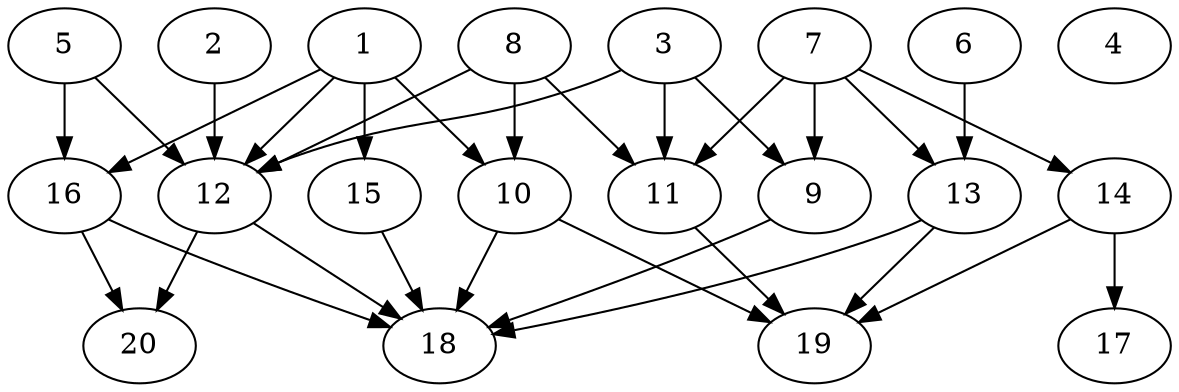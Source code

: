 // DAG automatically generated by daggen at Thu Oct  3 13:58:42 2019
// ./daggen --dot -n 20 --ccr 0.4 --fat 0.7 --regular 0.9 --density 0.9 --mindata 5242880 --maxdata 52428800 
digraph G {
  1 [size="91745280", alpha="0.14", expect_size="36698112"] 
  1 -> 10 [size ="36698112"]
  1 -> 12 [size ="36698112"]
  1 -> 15 [size ="36698112"]
  1 -> 16 [size ="36698112"]
  2 [size="77048320", alpha="0.10", expect_size="30819328"] 
  2 -> 12 [size ="30819328"]
  3 [size="55441920", alpha="0.19", expect_size="22176768"] 
  3 -> 9 [size ="22176768"]
  3 -> 11 [size ="22176768"]
  3 -> 12 [size ="22176768"]
  4 [size="56304640", alpha="0.15", expect_size="22521856"] 
  5 [size="75816960", alpha="0.07", expect_size="30326784"] 
  5 -> 12 [size ="30326784"]
  5 -> 16 [size ="30326784"]
  6 [size="106995200", alpha="0.11", expect_size="42798080"] 
  6 -> 13 [size ="42798080"]
  7 [size="80040960", alpha="0.19", expect_size="32016384"] 
  7 -> 9 [size ="32016384"]
  7 -> 11 [size ="32016384"]
  7 -> 13 [size ="32016384"]
  7 -> 14 [size ="32016384"]
  8 [size="124572160", alpha="0.09", expect_size="49828864"] 
  8 -> 10 [size ="49828864"]
  8 -> 11 [size ="49828864"]
  8 -> 12 [size ="49828864"]
  9 [size="45678080", alpha="0.12", expect_size="18271232"] 
  9 -> 18 [size ="18271232"]
  10 [size="30274560", alpha="0.05", expect_size="12109824"] 
  10 -> 18 [size ="12109824"]
  10 -> 19 [size ="12109824"]
  11 [size="74885120", alpha="0.07", expect_size="29954048"] 
  11 -> 19 [size ="29954048"]
  12 [size="41991680", alpha="0.01", expect_size="16796672"] 
  12 -> 18 [size ="16796672"]
  12 -> 20 [size ="16796672"]
  13 [size="99248640", alpha="0.03", expect_size="39699456"] 
  13 -> 18 [size ="39699456"]
  13 -> 19 [size ="39699456"]
  14 [size="90516480", alpha="0.04", expect_size="36206592"] 
  14 -> 17 [size ="36206592"]
  14 -> 19 [size ="36206592"]
  15 [size="58575360", alpha="0.14", expect_size="23430144"] 
  15 -> 18 [size ="23430144"]
  16 [size="99013120", alpha="0.13", expect_size="39605248"] 
  16 -> 18 [size ="39605248"]
  16 -> 20 [size ="39605248"]
  17 [size="48857600", alpha="0.01", expect_size="19543040"] 
  18 [size="42296320", alpha="0.15", expect_size="16918528"] 
  19 [size="92912640", alpha="0.16", expect_size="37165056"] 
  20 [size="47011840", alpha="0.08", expect_size="18804736"] 
}
